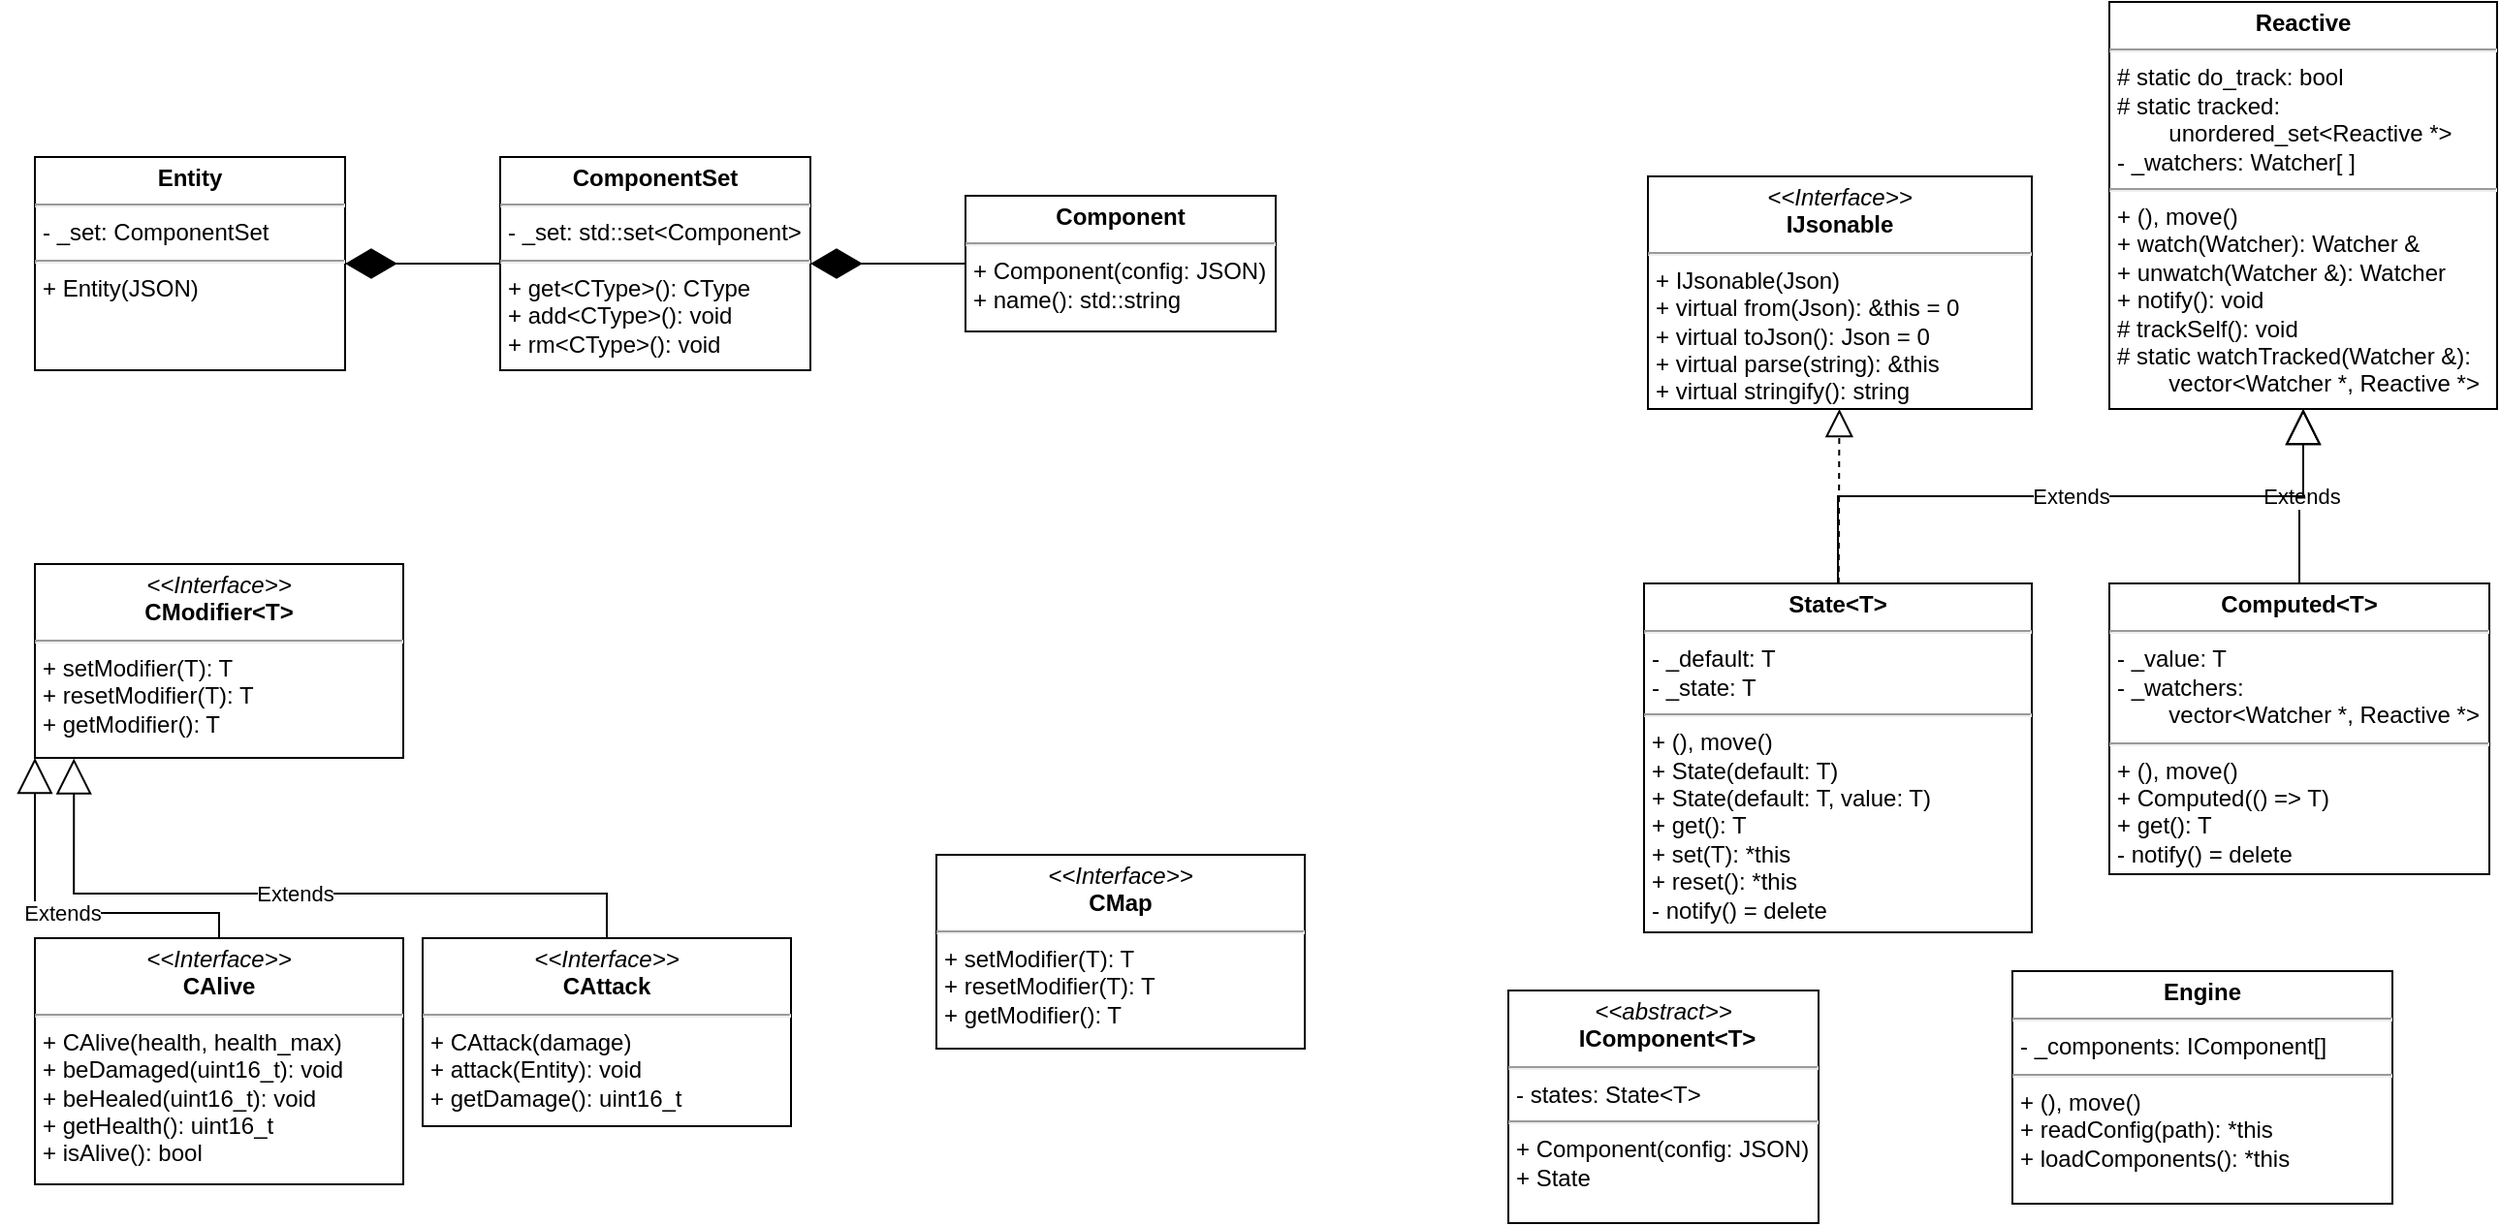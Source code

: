 <mxfile version="25.0.3">
  <diagram id="C5RBs43oDa-KdzZeNtuy" name="Page-1">
    <mxGraphModel dx="724" dy="453" grid="1" gridSize="10" guides="1" tooltips="1" connect="1" arrows="1" fold="1" page="1" pageScale="1" pageWidth="827" pageHeight="1169" math="0" shadow="0">
      <root>
        <mxCell id="WIyWlLk6GJQsqaUBKTNV-0" />
        <mxCell id="WIyWlLk6GJQsqaUBKTNV-1" parent="WIyWlLk6GJQsqaUBKTNV-0" />
        <mxCell id="HwnYzVGG-viCmn4Wa0q9-55" value="Extends" style="endArrow=block;endSize=16;endFill=0;html=1;rounded=0;edgeStyle=orthogonalEdgeStyle;entryX=0;entryY=1;entryDx=0;entryDy=0;" parent="WIyWlLk6GJQsqaUBKTNV-1" source="HwnYzVGG-viCmn4Wa0q9-69" target="HwnYzVGG-viCmn4Wa0q9-71" edge="1">
          <mxGeometry width="160" relative="1" as="geometry">
            <mxPoint x="280" y="410" as="sourcePoint" />
            <mxPoint x="440" y="410" as="targetPoint" />
            <Array as="points">
              <mxPoint x="185" y="500" />
              <mxPoint x="90" y="500" />
            </Array>
          </mxGeometry>
        </mxCell>
        <mxCell id="HwnYzVGG-viCmn4Wa0q9-69" value="&lt;p style=&quot;margin:0px;margin-top:4px;text-align:center;&quot;&gt;&lt;i&gt;&amp;lt;&amp;lt;Interface&amp;gt;&amp;gt;&lt;/i&gt;&lt;br&gt;&lt;b&gt;CAlive&lt;/b&gt;&lt;/p&gt;&lt;hr&gt;&lt;p style=&quot;margin:0px;margin-left:4px;&quot;&gt;+ CAlive(health, health_max)&lt;/p&gt;&lt;p style=&quot;margin:0px;margin-left:4px;&quot;&gt;+ beDamaged(uint16_t): void&lt;/p&gt;&lt;p style=&quot;margin:0px;margin-left:4px;&quot;&gt;+ beHealed(uint16_t): void&lt;/p&gt;&lt;p style=&quot;margin:0px;margin-left:4px;&quot;&gt;+ getHealth(): uint16_t&lt;/p&gt;&lt;p style=&quot;margin:0px;margin-left:4px;&quot;&gt;+ isAlive(): bool&lt;/p&gt;" style="verticalAlign=top;align=left;overflow=fill;html=1;whiteSpace=wrap;" parent="WIyWlLk6GJQsqaUBKTNV-1" vertex="1">
          <mxGeometry x="90" y="513" width="190" height="127" as="geometry" />
        </mxCell>
        <mxCell id="HwnYzVGG-viCmn4Wa0q9-70" style="edgeStyle=orthogonalEdgeStyle;rounded=0;orthogonalLoop=1;jettySize=auto;html=1;exitX=0.5;exitY=1;exitDx=0;exitDy=0;" parent="WIyWlLk6GJQsqaUBKTNV-1" source="HwnYzVGG-viCmn4Wa0q9-69" target="HwnYzVGG-viCmn4Wa0q9-69" edge="1">
          <mxGeometry relative="1" as="geometry" />
        </mxCell>
        <mxCell id="HwnYzVGG-viCmn4Wa0q9-71" value="&lt;p style=&quot;margin:0px;margin-top:4px;text-align:center;&quot;&gt;&lt;i&gt;&amp;lt;&amp;lt;Interface&amp;gt;&amp;gt;&lt;/i&gt;&lt;br&gt;&lt;b&gt;CModifier&amp;lt;T&amp;gt;&lt;/b&gt;&lt;/p&gt;&lt;hr&gt;&lt;p style=&quot;margin:0px;margin-left:4px;&quot;&gt;+ setModifier(T): T&lt;/p&gt;&lt;p style=&quot;margin:0px;margin-left:4px;&quot;&gt;+ resetModifier(T): T&lt;/p&gt;&lt;p style=&quot;margin:0px;margin-left:4px;&quot;&gt;+ getModifier(): T&lt;/p&gt;" style="verticalAlign=top;align=left;overflow=fill;html=1;whiteSpace=wrap;" parent="WIyWlLk6GJQsqaUBKTNV-1" vertex="1">
          <mxGeometry x="90" y="320" width="190" height="100" as="geometry" />
        </mxCell>
        <mxCell id="HwnYzVGG-viCmn4Wa0q9-72" value="&lt;p style=&quot;margin:0px;margin-top:4px;text-align:center;&quot;&gt;&lt;i&gt;&amp;lt;&amp;lt;Interface&amp;gt;&amp;gt;&lt;/i&gt;&lt;br&gt;&lt;b&gt;CAttack&lt;/b&gt;&lt;/p&gt;&lt;hr&gt;&lt;p style=&quot;margin:0px;margin-left:4px;&quot;&gt;+ CAttack(damage)&lt;br&gt;+ attack(Entity): void&lt;/p&gt;&lt;p style=&quot;margin:0px;margin-left:4px;&quot;&gt;+ getDamage(): uint16_t&lt;/p&gt;" style="verticalAlign=top;align=left;overflow=fill;html=1;whiteSpace=wrap;" parent="WIyWlLk6GJQsqaUBKTNV-1" vertex="1">
          <mxGeometry x="290" y="513" width="190" height="97" as="geometry" />
        </mxCell>
        <mxCell id="HwnYzVGG-viCmn4Wa0q9-73" value="Extends" style="endArrow=block;endSize=16;endFill=0;html=1;rounded=0;exitX=0.5;exitY=0;exitDx=0;exitDy=0;entryX=0.106;entryY=1.003;entryDx=0;entryDy=0;edgeStyle=orthogonalEdgeStyle;entryPerimeter=0;" parent="WIyWlLk6GJQsqaUBKTNV-1" source="HwnYzVGG-viCmn4Wa0q9-72" target="HwnYzVGG-viCmn4Wa0q9-71" edge="1">
          <mxGeometry width="160" relative="1" as="geometry">
            <mxPoint x="330" y="500" as="sourcePoint" />
            <mxPoint x="490" y="500" as="targetPoint" />
            <Array as="points">
              <mxPoint x="385" y="490" />
              <mxPoint x="110" y="490" />
            </Array>
          </mxGeometry>
        </mxCell>
        <mxCell id="HwnYzVGG-viCmn4Wa0q9-75" value="&lt;p style=&quot;margin:0px;margin-top:4px;text-align:center;&quot;&gt;&lt;b&gt;ComponentSet&lt;/b&gt;&lt;/p&gt;&lt;hr&gt;&lt;p style=&quot;margin:0px;margin-left:4px;&quot;&gt;- _set: std::set&amp;lt;Component&amp;gt;&lt;/p&gt;&lt;hr&gt;&lt;p style=&quot;margin:0px;margin-left:4px;&quot;&gt;+ get&amp;lt;CType&amp;gt;(): CType&lt;/p&gt;&lt;p style=&quot;margin:0px;margin-left:4px;&quot;&gt;+ add&amp;lt;CType&amp;gt;(): void&lt;/p&gt;&lt;p style=&quot;margin:0px;margin-left:4px;&quot;&gt;+ rm&amp;lt;CType&amp;gt;(): void&lt;/p&gt;" style="verticalAlign=top;align=left;overflow=fill;html=1;whiteSpace=wrap;" parent="WIyWlLk6GJQsqaUBKTNV-1" vertex="1">
          <mxGeometry x="330" y="110" width="160" height="110" as="geometry" />
        </mxCell>
        <mxCell id="HwnYzVGG-viCmn4Wa0q9-76" value="&lt;p style=&quot;margin:0px;margin-top:4px;text-align:center;&quot;&gt;&lt;b&gt;Component&lt;/b&gt;&lt;/p&gt;&lt;hr&gt;&lt;p style=&quot;margin:0px;margin-left:4px;&quot;&gt;+ Component(config: JSON)&lt;/p&gt;&lt;p style=&quot;margin:0px;margin-left:4px;&quot;&gt;+ name(): std::string&lt;/p&gt;" style="verticalAlign=top;align=left;overflow=fill;html=1;whiteSpace=wrap;" parent="WIyWlLk6GJQsqaUBKTNV-1" vertex="1">
          <mxGeometry x="570" y="130" width="160" height="70" as="geometry" />
        </mxCell>
        <mxCell id="HwnYzVGG-viCmn4Wa0q9-81" value="" style="endArrow=diamondThin;endFill=1;endSize=24;html=1;rounded=0;edgeStyle=orthogonalEdgeStyle;" parent="WIyWlLk6GJQsqaUBKTNV-1" source="HwnYzVGG-viCmn4Wa0q9-76" target="HwnYzVGG-viCmn4Wa0q9-75" edge="1">
          <mxGeometry width="160" relative="1" as="geometry">
            <mxPoint x="400" y="440" as="sourcePoint" />
            <mxPoint x="560" y="440" as="targetPoint" />
          </mxGeometry>
        </mxCell>
        <mxCell id="HwnYzVGG-viCmn4Wa0q9-82" value="&lt;p style=&quot;margin:0px;margin-top:4px;text-align:center;&quot;&gt;&lt;b&gt;Entity&lt;/b&gt;&lt;/p&gt;&lt;hr&gt;&lt;p style=&quot;margin:0px;margin-left:4px;&quot;&gt;- _set: ComponentSet&lt;/p&gt;&lt;hr&gt;&lt;p style=&quot;margin:0px;margin-left:4px;&quot;&gt;+ Entity(JSON)&lt;/p&gt;" style="verticalAlign=top;align=left;overflow=fill;html=1;whiteSpace=wrap;" parent="WIyWlLk6GJQsqaUBKTNV-1" vertex="1">
          <mxGeometry x="90" y="110" width="160" height="110" as="geometry" />
        </mxCell>
        <mxCell id="HwnYzVGG-viCmn4Wa0q9-85" value="" style="endArrow=diamondThin;endFill=1;endSize=24;html=1;rounded=0;edgeStyle=orthogonalEdgeStyle;" parent="WIyWlLk6GJQsqaUBKTNV-1" source="HwnYzVGG-viCmn4Wa0q9-75" target="HwnYzVGG-viCmn4Wa0q9-82" edge="1">
          <mxGeometry width="160" relative="1" as="geometry">
            <mxPoint x="270" y="220" as="sourcePoint" />
            <mxPoint x="430" y="220" as="targetPoint" />
          </mxGeometry>
        </mxCell>
        <mxCell id="HwnYzVGG-viCmn4Wa0q9-86" value="&lt;p style=&quot;margin:0px;margin-top:4px;text-align:center;&quot;&gt;&lt;i&gt;&amp;lt;&amp;lt;Interface&amp;gt;&amp;gt;&lt;/i&gt;&lt;br&gt;&lt;b&gt;CMap&lt;/b&gt;&lt;/p&gt;&lt;hr&gt;&lt;p style=&quot;margin:0px;margin-left:4px;&quot;&gt;+ setModifier(T): T&lt;/p&gt;&lt;p style=&quot;margin:0px;margin-left:4px;&quot;&gt;+ resetModifier(T): T&lt;/p&gt;&lt;p style=&quot;margin:0px;margin-left:4px;&quot;&gt;+ getModifier(): T&lt;/p&gt;" style="verticalAlign=top;align=left;overflow=fill;html=1;whiteSpace=wrap;" parent="WIyWlLk6GJQsqaUBKTNV-1" vertex="1">
          <mxGeometry x="555" y="470" width="190" height="100" as="geometry" />
        </mxCell>
        <mxCell id="1AaOihTlzgc76VjH7H-S-1" value="&lt;p style=&quot;margin:0px;margin-top:4px;text-align:center;&quot;&gt;&lt;b&gt;Computed&amp;lt;T&amp;gt;&lt;/b&gt;&lt;/p&gt;&lt;hr&gt;&lt;p style=&quot;margin:0px;margin-left:4px;&quot;&gt;&lt;span style=&quot;background-color: initial;&quot;&gt;- _value: T&lt;/span&gt;&lt;/p&gt;&lt;p style=&quot;margin:0px;margin-left:4px;&quot;&gt;&lt;span style=&quot;background-color: initial;&quot;&gt;- _watchers:&lt;/span&gt;&lt;/p&gt;&lt;p style=&quot;margin:0px;margin-left:4px;&quot;&gt;&lt;span style=&quot;background-color: initial;&quot;&gt;&lt;span style=&quot;white-space: pre;&quot;&gt;&#x9;&lt;/span&gt;vector&amp;lt;Watcher *, Reactive *&amp;gt;&lt;/span&gt;&lt;/p&gt;&lt;hr&gt;&lt;p style=&quot;margin:0px;margin-left:4px;&quot;&gt;&lt;span style=&quot;background-color: initial;&quot;&gt;+ (), move()&lt;br&gt;+ Computed(() =&amp;gt; T)&lt;/span&gt;&lt;/p&gt;&lt;p style=&quot;margin:0px;margin-left:4px;&quot;&gt;&lt;span style=&quot;background-color: initial;&quot;&gt;+ get(): T&lt;/span&gt;&lt;/p&gt;&lt;p style=&quot;margin:0px;margin-left:4px;&quot;&gt;&lt;span style=&quot;background-color: initial;&quot;&gt;- notify() = delete&lt;/span&gt;&lt;/p&gt;" style="verticalAlign=top;align=left;overflow=fill;html=1;whiteSpace=wrap;" parent="WIyWlLk6GJQsqaUBKTNV-1" vertex="1">
          <mxGeometry x="1160" y="330" width="196" height="150" as="geometry" />
        </mxCell>
        <mxCell id="1AaOihTlzgc76VjH7H-S-2" value="&lt;p style=&quot;margin:0px;margin-top:4px;text-align:center;&quot;&gt;&lt;b&gt;Reactive&lt;/b&gt;&lt;/p&gt;&lt;hr&gt;&lt;p style=&quot;margin: 0px 0px 0px 4px;&quot;&gt;# static do_track: bool&lt;/p&gt;&lt;p style=&quot;margin: 0px 0px 0px 4px;&quot;&gt;# static tracked: &lt;span style=&quot;white-space: pre;&quot;&gt;&#x9;&lt;/span&gt;unordered_set&amp;lt;Reactive *&amp;gt;&lt;/p&gt;&lt;p style=&quot;margin: 0px 0px 0px 4px;&quot;&gt;- _watchers: Watcher[ ]&lt;/p&gt;&lt;hr&gt;&lt;p style=&quot;margin: 0px 0px 0px 4px;&quot;&gt;+ (),&amp;nbsp;move()&lt;br&gt;+ watch(Watcher): Watcher &amp;amp;&lt;/p&gt;&lt;p style=&quot;margin: 0px 0px 0px 4px;&quot;&gt;+ unwatch(Watcher &amp;amp;): Watcher&lt;/p&gt;&lt;p style=&quot;margin: 0px 0px 0px 4px;&quot;&gt;+ notify(): void&lt;/p&gt;&lt;p style=&quot;margin: 0px 0px 0px 4px;&quot;&gt;# trackSelf(): void&lt;/p&gt;&lt;p style=&quot;margin: 0px 0px 0px 4px;&quot;&gt;# static watchTracked(Watcher &amp;amp;): &lt;span style=&quot;white-space: pre;&quot;&gt;&#x9;&lt;/span&gt;vector&amp;lt;Watcher *, Reactive *&amp;gt;&lt;/p&gt;" style="verticalAlign=top;align=left;overflow=fill;html=1;whiteSpace=wrap;" parent="WIyWlLk6GJQsqaUBKTNV-1" vertex="1">
          <mxGeometry x="1160" y="30" width="200" height="210" as="geometry" />
        </mxCell>
        <mxCell id="1AaOihTlzgc76VjH7H-S-5" value="&lt;p style=&quot;margin:0px;margin-top:4px;text-align:center;&quot;&gt;&lt;b&gt;State&amp;lt;T&amp;gt;&lt;/b&gt;&lt;/p&gt;&lt;hr&gt;&lt;p style=&quot;margin: 0px 0px 0px 4px;&quot;&gt;- _default: T&lt;/p&gt;&lt;p style=&quot;margin: 0px 0px 0px 4px;&quot;&gt;- _state: T&lt;/p&gt;&lt;hr&gt;&lt;p style=&quot;margin: 0px 0px 0px 4px;&quot;&gt;&lt;span style=&quot;background-color: initial;&quot;&gt;+ (), move()&lt;/span&gt;&lt;/p&gt;&lt;p style=&quot;margin: 0px 0px 0px 4px;&quot;&gt;&lt;span style=&quot;background-color: initial;&quot;&gt;+ State(default: T)&lt;/span&gt;&lt;/p&gt;&lt;p style=&quot;margin: 0px 0px 0px 4px;&quot;&gt;&lt;span style=&quot;background-color: initial;&quot;&gt;+ State(default: T, value: T)&lt;/span&gt;&lt;/p&gt;&lt;p style=&quot;margin: 0px 0px 0px 4px;&quot;&gt;&lt;span style=&quot;background-color: initial;&quot;&gt;+ get(): T&lt;/span&gt;&lt;/p&gt;&lt;p style=&quot;margin: 0px 0px 0px 4px;&quot;&gt;+ set(T): *this&lt;/p&gt;&lt;p style=&quot;margin: 0px 0px 0px 4px;&quot;&gt;+ reset(): *this&lt;/p&gt;&lt;p style=&quot;margin: 0px 0px 0px 4px;&quot;&gt;- notify() = delete&lt;/p&gt;&lt;p style=&quot;margin: 0px 0px 0px 4px;&quot;&gt;&lt;br&gt;&lt;/p&gt;" style="verticalAlign=top;align=left;overflow=fill;html=1;whiteSpace=wrap;" parent="WIyWlLk6GJQsqaUBKTNV-1" vertex="1">
          <mxGeometry x="920" y="330" width="200" height="180" as="geometry" />
        </mxCell>
        <mxCell id="1AaOihTlzgc76VjH7H-S-10" value="&lt;p style=&quot;margin:0px;margin-top:4px;text-align:center;&quot;&gt;&lt;/p&gt;&lt;i style=&quot;&quot;&gt;&lt;div style=&quot;text-align: center;&quot;&gt;&lt;i style=&quot;background-color: initial;&quot;&gt;&amp;lt;&amp;lt;abstract&amp;gt;&amp;gt;&lt;/i&gt;&lt;/div&gt;&lt;/i&gt;&lt;p style=&quot;text-align: center; margin: 0px 0px 0px 4px;&quot;&gt;&lt;b style=&quot;background-color: initial;&quot;&gt;IComponent&amp;lt;T&amp;gt;&lt;/b&gt;&lt;/p&gt;&lt;hr&gt;&lt;p style=&quot;margin:0px;margin-left:4px;&quot;&gt;- states: State&amp;lt;T&amp;gt;&lt;/p&gt;&lt;hr&gt;&lt;p style=&quot;margin:0px;margin-left:4px;&quot;&gt;+ Component(config: JSON)&lt;/p&gt;&lt;p style=&quot;margin:0px;margin-left:4px;&quot;&gt;+ State&lt;/p&gt;" style="verticalAlign=top;align=left;overflow=fill;html=1;whiteSpace=wrap;" parent="WIyWlLk6GJQsqaUBKTNV-1" vertex="1">
          <mxGeometry x="850" y="540" width="160" height="120" as="geometry" />
        </mxCell>
        <mxCell id="Iq3DH8VqQ_1fEfB8w_CH-1" value="&lt;p style=&quot;margin:0px;margin-top:4px;text-align:center;&quot;&gt;&lt;i&gt;&amp;lt;&amp;lt;Interface&amp;gt;&amp;gt;&lt;/i&gt;&lt;br&gt;&lt;b&gt;IJsonable&lt;/b&gt;&lt;/p&gt;&lt;hr&gt;&lt;p style=&quot;margin:0px;margin-left:4px;&quot;&gt;+ IJsonable(Json)&lt;/p&gt;&lt;p style=&quot;margin:0px;margin-left:4px;&quot;&gt;+ virtual from(Json): &amp;amp;this = 0&lt;/p&gt;&lt;p style=&quot;margin: 0px 0px 0px 4px;&quot;&gt;+ virtual toJson(): Json = 0&lt;/p&gt;&lt;p style=&quot;margin:0px;margin-left:4px;&quot;&gt;+ virtual parse(string): &amp;amp;this&lt;/p&gt;&lt;p style=&quot;margin:0px;margin-left:4px;&quot;&gt;+ virtual stringify(): string&lt;/p&gt;" style="verticalAlign=top;align=left;overflow=fill;html=1;whiteSpace=wrap;" parent="WIyWlLk6GJQsqaUBKTNV-1" vertex="1">
          <mxGeometry x="922" y="120" width="198" height="120" as="geometry" />
        </mxCell>
        <mxCell id="Iq3DH8VqQ_1fEfB8w_CH-8" value="Extends" style="endArrow=block;endSize=16;endFill=0;html=1;rounded=0;edgeStyle=elbowEdgeStyle;elbow=vertical;" parent="WIyWlLk6GJQsqaUBKTNV-1" source="1AaOihTlzgc76VjH7H-S-1" target="1AaOihTlzgc76VjH7H-S-2" edge="1">
          <mxGeometry width="160" relative="1" as="geometry">
            <mxPoint x="1040" y="90" as="sourcePoint" />
            <mxPoint x="1200" y="90" as="targetPoint" />
          </mxGeometry>
        </mxCell>
        <mxCell id="Iq3DH8VqQ_1fEfB8w_CH-9" value="Extends" style="endArrow=block;endSize=16;endFill=0;html=1;rounded=0;edgeStyle=elbowEdgeStyle;elbow=vertical;" parent="WIyWlLk6GJQsqaUBKTNV-1" source="1AaOihTlzgc76VjH7H-S-5" target="1AaOihTlzgc76VjH7H-S-2" edge="1">
          <mxGeometry width="160" relative="1" as="geometry">
            <mxPoint x="1160" y="220" as="sourcePoint" />
            <mxPoint x="1320" y="220" as="targetPoint" />
          </mxGeometry>
        </mxCell>
        <mxCell id="CYkFxToPx0KMmguDNnpS-0" value="" style="endArrow=block;dashed=1;endFill=0;endSize=12;html=1;rounded=0;" parent="WIyWlLk6GJQsqaUBKTNV-1" source="1AaOihTlzgc76VjH7H-S-5" target="Iq3DH8VqQ_1fEfB8w_CH-1" edge="1">
          <mxGeometry width="160" relative="1" as="geometry">
            <mxPoint x="1030" y="340" as="sourcePoint" />
            <mxPoint x="1190" y="340" as="targetPoint" />
          </mxGeometry>
        </mxCell>
        <mxCell id="FApNSC25vzUqp6gPMMDp-0" value="&lt;p style=&quot;margin:0px;margin-top:4px;text-align:center;&quot;&gt;&lt;/p&gt;&lt;div style=&quot;text-align: center;&quot;&gt;&lt;b&gt;Engine&lt;/b&gt;&lt;/div&gt;&lt;hr&gt;&lt;p style=&quot;margin:0px;margin-left:4px;&quot;&gt;- _components: IComponent[]&lt;/p&gt;&lt;hr&gt;&lt;p style=&quot;margin:0px;margin-left:4px;&quot;&gt;+ (), move()&lt;/p&gt;&lt;p style=&quot;margin:0px;margin-left:4px;&quot;&gt;+ readConfig(path): *this&lt;/p&gt;&lt;p style=&quot;margin:0px;margin-left:4px;&quot;&gt;+ loadComponents(): *this&lt;/p&gt;" style="verticalAlign=top;align=left;overflow=fill;html=1;whiteSpace=wrap;" vertex="1" parent="WIyWlLk6GJQsqaUBKTNV-1">
          <mxGeometry x="1110" y="530" width="196" height="120" as="geometry" />
        </mxCell>
      </root>
    </mxGraphModel>
  </diagram>
</mxfile>
